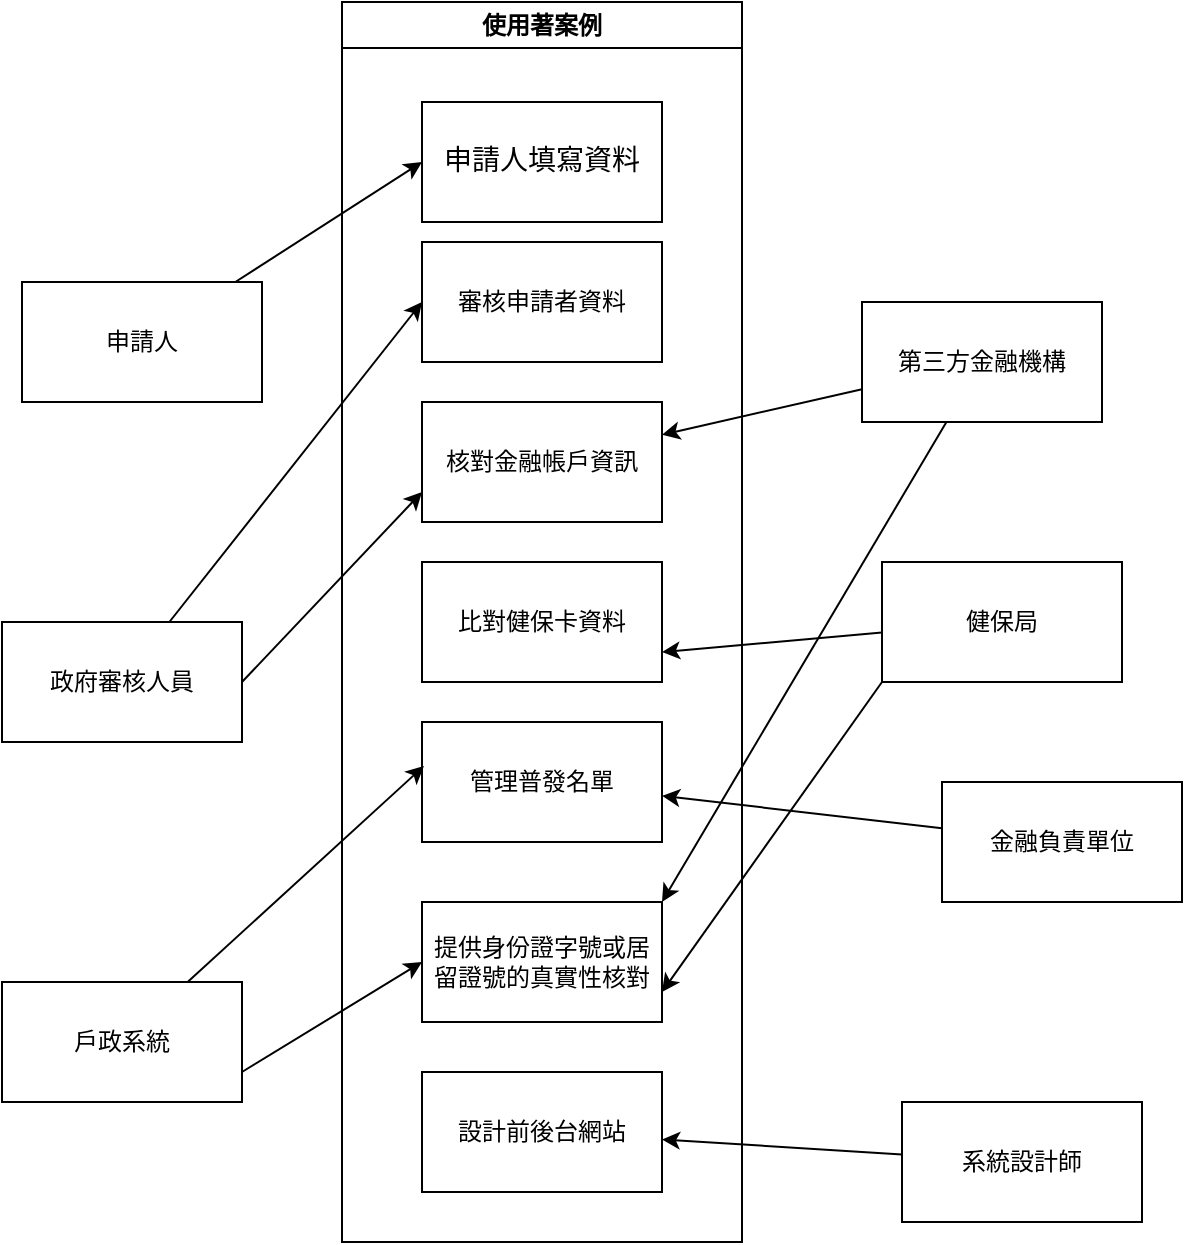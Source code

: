 <mxfile>
    <diagram id="rdV9E5PzyE8Sf-52ZCCk" name="第1頁">
        <mxGraphModel dx="1078" dy="585" grid="1" gridSize="10" guides="1" tooltips="1" connect="1" arrows="1" fold="1" page="1" pageScale="1" pageWidth="827" pageHeight="1169" math="0" shadow="0">
            <root>
                <mxCell id="0"/>
                <mxCell id="1" parent="0"/>
                <mxCell id="6" value="使用著案例" style="swimlane;whiteSpace=wrap;html=1;strokeColor=#000000;" vertex="1" parent="1">
                    <mxGeometry x="290" y="20" width="200" height="620" as="geometry"/>
                </mxCell>
                <mxCell id="7" value="&lt;div style=&quot;font-family: Consolas, &amp;quot;Courier New&amp;quot;, monospace; font-size: 14px; line-height: 19px;&quot;&gt;&lt;font color=&quot;#000000&quot;&gt;申請人填寫資料&lt;/font&gt;&lt;/div&gt;" style="rounded=0;whiteSpace=wrap;html=1;strokeColor=#000000;" vertex="1" parent="6">
                    <mxGeometry x="40" y="50" width="120" height="60" as="geometry"/>
                </mxCell>
                <mxCell id="8" value="審核申請者資料" style="rounded=0;whiteSpace=wrap;html=1;strokeColor=#000000;" vertex="1" parent="6">
                    <mxGeometry x="40" y="120" width="120" height="60" as="geometry"/>
                </mxCell>
                <mxCell id="10" value="核對金融帳戶資訊" style="rounded=0;whiteSpace=wrap;html=1;strokeColor=#000000;" vertex="1" parent="6">
                    <mxGeometry x="40" y="200" width="120" height="60" as="geometry"/>
                </mxCell>
                <mxCell id="9" value="比對健保卡資料" style="rounded=0;whiteSpace=wrap;html=1;strokeColor=#000000;" vertex="1" parent="6">
                    <mxGeometry x="40" y="280" width="120" height="60" as="geometry"/>
                </mxCell>
                <mxCell id="11" value="管理普發名單" style="rounded=0;whiteSpace=wrap;html=1;strokeColor=#000000;" vertex="1" parent="6">
                    <mxGeometry x="40" y="360" width="120" height="60" as="geometry"/>
                </mxCell>
                <mxCell id="13" value="提供身份證字號或居留證號的真實性核對" style="rounded=0;whiteSpace=wrap;html=1;strokeColor=#000000;" vertex="1" parent="6">
                    <mxGeometry x="40" y="450" width="120" height="60" as="geometry"/>
                </mxCell>
                <mxCell id="12" value="設計前後台網站" style="rounded=0;whiteSpace=wrap;html=1;strokeColor=#000000;" vertex="1" parent="6">
                    <mxGeometry x="40" y="535" width="120" height="60" as="geometry"/>
                </mxCell>
                <mxCell id="22" style="edgeStyle=none;html=1;entryX=0;entryY=0.5;entryDx=0;entryDy=0;strokeColor=#000000;" edge="1" parent="1" source="15" target="7">
                    <mxGeometry relative="1" as="geometry"/>
                </mxCell>
                <mxCell id="15" value="申請人" style="rounded=0;whiteSpace=wrap;html=1;strokeColor=#000000;" vertex="1" parent="1">
                    <mxGeometry x="130" y="160" width="120" height="60" as="geometry"/>
                </mxCell>
                <mxCell id="33" style="edgeStyle=none;html=1;strokeColor=#000000;" edge="1" parent="1" source="16" target="12">
                    <mxGeometry relative="1" as="geometry"/>
                </mxCell>
                <mxCell id="16" value="系統設計師" style="rounded=0;whiteSpace=wrap;html=1;strokeColor=#000000;" vertex="1" parent="1">
                    <mxGeometry x="570" y="570" width="120" height="60" as="geometry"/>
                </mxCell>
                <mxCell id="25" style="edgeStyle=none;html=1;strokeColor=#000000;" edge="1" parent="1" source="17" target="10">
                    <mxGeometry relative="1" as="geometry"/>
                </mxCell>
                <mxCell id="35" style="edgeStyle=none;html=1;entryX=1;entryY=0;entryDx=0;entryDy=0;strokeColor=#000000;" edge="1" parent="1" source="17" target="13">
                    <mxGeometry relative="1" as="geometry"/>
                </mxCell>
                <mxCell id="17" value="第三方金融機構" style="rounded=0;whiteSpace=wrap;html=1;strokeColor=#000000;" vertex="1" parent="1">
                    <mxGeometry x="550" y="170" width="120" height="60" as="geometry"/>
                </mxCell>
                <mxCell id="28" style="edgeStyle=none;html=1;entryX=1;entryY=0.75;entryDx=0;entryDy=0;strokeColor=#000000;" edge="1" parent="1" source="18" target="9">
                    <mxGeometry relative="1" as="geometry"/>
                </mxCell>
                <mxCell id="34" style="edgeStyle=none;html=1;exitX=0;exitY=1;exitDx=0;exitDy=0;entryX=1;entryY=0.75;entryDx=0;entryDy=0;strokeColor=#000000;" edge="1" parent="1" source="18" target="13">
                    <mxGeometry relative="1" as="geometry"/>
                </mxCell>
                <mxCell id="18" value="健保局" style="rounded=0;whiteSpace=wrap;html=1;strokeColor=#000000;" vertex="1" parent="1">
                    <mxGeometry x="560" y="300" width="120" height="60" as="geometry"/>
                </mxCell>
                <mxCell id="29" style="edgeStyle=none;html=1;entryX=0.008;entryY=0.367;entryDx=0;entryDy=0;entryPerimeter=0;strokeColor=#000000;" edge="1" parent="1" source="19" target="11">
                    <mxGeometry relative="1" as="geometry"/>
                </mxCell>
                <mxCell id="32" style="edgeStyle=none;html=1;exitX=1;exitY=0.75;exitDx=0;exitDy=0;entryX=0;entryY=0.5;entryDx=0;entryDy=0;strokeColor=#000000;" edge="1" parent="1" source="19" target="13">
                    <mxGeometry relative="1" as="geometry"/>
                </mxCell>
                <mxCell id="19" value="戶政系統" style="rounded=0;whiteSpace=wrap;html=1;strokeColor=#000000;" vertex="1" parent="1">
                    <mxGeometry x="120" y="510" width="120" height="60" as="geometry"/>
                </mxCell>
                <mxCell id="31" style="edgeStyle=none;html=1;strokeColor=#000000;" edge="1" parent="1" source="20" target="11">
                    <mxGeometry relative="1" as="geometry"/>
                </mxCell>
                <mxCell id="20" value="金融負責單位" style="rounded=0;whiteSpace=wrap;html=1;strokeColor=#000000;" vertex="1" parent="1">
                    <mxGeometry x="590" y="410" width="120" height="60" as="geometry"/>
                </mxCell>
                <mxCell id="23" style="edgeStyle=none;html=1;entryX=0;entryY=0.5;entryDx=0;entryDy=0;strokeColor=#000000;" edge="1" parent="1" source="21" target="8">
                    <mxGeometry relative="1" as="geometry"/>
                </mxCell>
                <mxCell id="24" style="edgeStyle=none;html=1;exitX=1;exitY=0.5;exitDx=0;exitDy=0;entryX=0;entryY=0.75;entryDx=0;entryDy=0;strokeColor=#000000;" edge="1" parent="1" source="21" target="10">
                    <mxGeometry relative="1" as="geometry"/>
                </mxCell>
                <mxCell id="21" value="政府審核人員" style="rounded=0;whiteSpace=wrap;html=1;strokeColor=#000000;" vertex="1" parent="1">
                    <mxGeometry x="120" y="330" width="120" height="60" as="geometry"/>
                </mxCell>
            </root>
        </mxGraphModel>
    </diagram>
</mxfile>